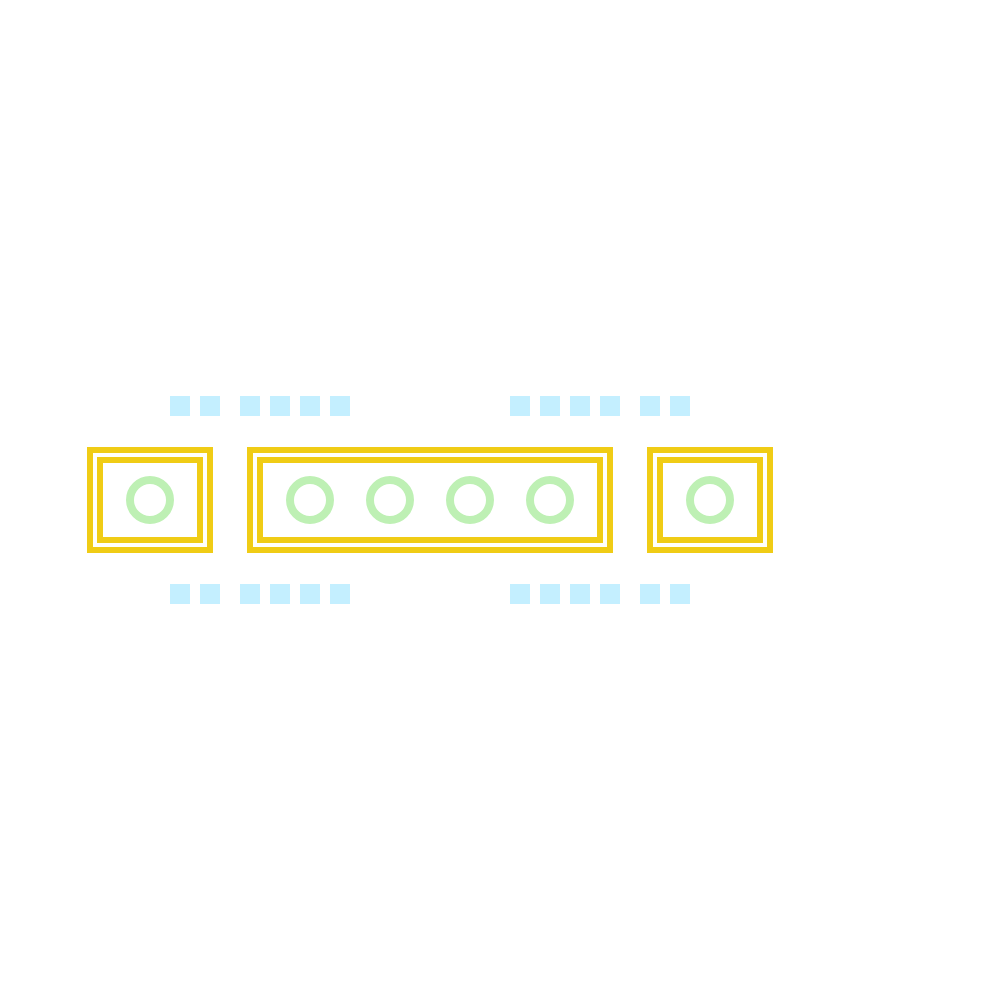 <mxfile version="24.5.3" type="device">
  <diagram name="Page-1" id="ZcRAXSWJTWcisyccbfvs">
    <mxGraphModel dx="1478" dy="264" grid="1" gridSize="5" guides="1" tooltips="1" connect="1" arrows="1" fold="1" page="0" pageScale="1" pageWidth="827" pageHeight="1169" math="0" shadow="0">
      <root>
        <mxCell id="0" />
        <mxCell id="1" parent="0" />
        <mxCell id="aZooovynMMBxmRVDPCQJ-146" value="" style="rounded=0;whiteSpace=wrap;html=1;strokeColor=none;fillColor=none;" parent="1" vertex="1">
          <mxGeometry x="-210" y="570" width="500" height="500" as="geometry" />
        </mxCell>
        <mxCell id="aZooovynMMBxmRVDPCQJ-81" value="" style="endArrow=none;html=1;rounded=0;strokeWidth=4;strokeColor=#FFFFFF;" parent="1" edge="1">
          <mxGeometry width="50" height="50" relative="1" as="geometry">
            <mxPoint x="210" y="820" as="sourcePoint" />
            <mxPoint x="210" y="820" as="targetPoint" />
            <Array as="points">
              <mxPoint x="210" y="875" />
              <mxPoint x="185" y="855" />
              <mxPoint x="185" y="880" />
              <mxPoint x="165" y="920" />
              <mxPoint x="145" y="920" />
              <mxPoint x="105" y="880" />
              <mxPoint x="-95" y="880" />
              <mxPoint x="-135" y="920" />
              <mxPoint x="-175" y="920" />
              <mxPoint x="-175" y="720" />
              <mxPoint x="-135" y="720" />
              <mxPoint x="-95" y="760" />
              <mxPoint x="105" y="760" />
              <mxPoint x="145" y="720" />
              <mxPoint x="165" y="720" />
              <mxPoint x="185" y="760" />
              <mxPoint x="185" y="785" />
              <mxPoint x="210" y="765" />
            </Array>
          </mxGeometry>
        </mxCell>
        <mxCell id="aZooovynMMBxmRVDPCQJ-82" value="" style="endArrow=none;html=1;rounded=0;strokeWidth=4;strokeColor=#FFFFFF;" parent="1" edge="1">
          <mxGeometry width="50" height="50" relative="1" as="geometry">
            <mxPoint x="-95" y="880" as="sourcePoint" />
            <mxPoint x="-95" y="760" as="targetPoint" />
          </mxGeometry>
        </mxCell>
        <mxCell id="aZooovynMMBxmRVDPCQJ-83" value="" style="endArrow=none;html=1;rounded=0;strokeWidth=4;strokeColor=#FFFFFF;" parent="1" edge="1">
          <mxGeometry width="50" height="50" relative="1" as="geometry">
            <mxPoint x="105" y="880" as="sourcePoint" />
            <mxPoint x="105" y="760" as="targetPoint" />
          </mxGeometry>
        </mxCell>
        <mxCell id="aZooovynMMBxmRVDPCQJ-84" value="" style="endArrow=none;html=1;rounded=0;strokeWidth=4;strokeColor=#FFFFFF;" parent="1" edge="1">
          <mxGeometry width="50" height="50" relative="1" as="geometry">
            <mxPoint x="185" y="880" as="sourcePoint" />
            <mxPoint x="185" y="760" as="targetPoint" />
          </mxGeometry>
        </mxCell>
        <mxCell id="aZooovynMMBxmRVDPCQJ-89" value="" style="endArrow=none;html=1;rounded=0;strokeWidth=4;strokeColor=#FFFFFF;" parent="1" edge="1">
          <mxGeometry width="50" height="50" relative="1" as="geometry">
            <mxPoint x="-175" y="855" as="sourcePoint" />
            <mxPoint x="185" y="855" as="targetPoint" />
          </mxGeometry>
        </mxCell>
        <mxCell id="aZooovynMMBxmRVDPCQJ-90" value="" style="endArrow=none;html=1;rounded=0;strokeWidth=4;strokeColor=#FFFFFF;" parent="1" edge="1">
          <mxGeometry width="50" height="50" relative="1" as="geometry">
            <mxPoint x="-175" y="785" as="sourcePoint" />
            <mxPoint x="185" y="785" as="targetPoint" />
          </mxGeometry>
        </mxCell>
        <mxCell id="aZooovynMMBxmRVDPCQJ-97" value="" style="rounded=0;whiteSpace=wrap;html=1;strokeColor=none;fillColor=#C4EFFF;" parent="1" vertex="1">
          <mxGeometry x="-125" y="768" width="10" height="10" as="geometry" />
        </mxCell>
        <mxCell id="aZooovynMMBxmRVDPCQJ-98" value="" style="rounded=0;whiteSpace=wrap;html=1;strokeColor=none;fillColor=#C4EFFF;" parent="1" vertex="1">
          <mxGeometry x="-110" y="768" width="10" height="10" as="geometry" />
        </mxCell>
        <mxCell id="aZooovynMMBxmRVDPCQJ-99" value="" style="rounded=0;whiteSpace=wrap;html=1;strokeColor=none;fillColor=#C4EFFF;" parent="1" vertex="1">
          <mxGeometry x="-90" y="768" width="10" height="10" as="geometry" />
        </mxCell>
        <mxCell id="aZooovynMMBxmRVDPCQJ-100" value="" style="rounded=0;whiteSpace=wrap;html=1;strokeColor=none;fillColor=#C4EFFF;" parent="1" vertex="1">
          <mxGeometry x="-75" y="768" width="10" height="10" as="geometry" />
        </mxCell>
        <mxCell id="aZooovynMMBxmRVDPCQJ-101" value="" style="rounded=0;whiteSpace=wrap;html=1;strokeColor=none;fillColor=#C4EFFF;" parent="1" vertex="1">
          <mxGeometry x="-60" y="768" width="10" height="10" as="geometry" />
        </mxCell>
        <mxCell id="aZooovynMMBxmRVDPCQJ-102" value="" style="rounded=0;whiteSpace=wrap;html=1;strokeColor=none;fillColor=#C4EFFF;" parent="1" vertex="1">
          <mxGeometry x="-45" y="768" width="10" height="10" as="geometry" />
        </mxCell>
        <mxCell id="aZooovynMMBxmRVDPCQJ-108" value="" style="rounded=0;whiteSpace=wrap;html=1;strokeColor=none;fillColor=#C4EFFF;" parent="1" vertex="1">
          <mxGeometry x="45" y="768" width="10" height="10" as="geometry" />
        </mxCell>
        <mxCell id="aZooovynMMBxmRVDPCQJ-109" value="" style="rounded=0;whiteSpace=wrap;html=1;strokeColor=none;fillColor=#C4EFFF;" parent="1" vertex="1">
          <mxGeometry x="60" y="768" width="10" height="10" as="geometry" />
        </mxCell>
        <mxCell id="aZooovynMMBxmRVDPCQJ-110" value="" style="rounded=0;whiteSpace=wrap;html=1;strokeColor=none;fillColor=#C4EFFF;" parent="1" vertex="1">
          <mxGeometry x="75" y="768" width="10" height="10" as="geometry" />
        </mxCell>
        <mxCell id="aZooovynMMBxmRVDPCQJ-111" value="" style="rounded=0;whiteSpace=wrap;html=1;strokeColor=none;fillColor=#C4EFFF;" parent="1" vertex="1">
          <mxGeometry x="90" y="768" width="10" height="10" as="geometry" />
        </mxCell>
        <mxCell id="aZooovynMMBxmRVDPCQJ-112" value="" style="rounded=0;whiteSpace=wrap;html=1;strokeColor=none;fillColor=#C4EFFF;" parent="1" vertex="1">
          <mxGeometry x="110" y="768" width="10" height="10" as="geometry" />
        </mxCell>
        <mxCell id="aZooovynMMBxmRVDPCQJ-113" value="" style="rounded=0;whiteSpace=wrap;html=1;strokeColor=none;fillColor=#C4EFFF;" parent="1" vertex="1">
          <mxGeometry x="125" y="768" width="10" height="10" as="geometry" />
        </mxCell>
        <mxCell id="aZooovynMMBxmRVDPCQJ-121" value="" style="rounded=0;whiteSpace=wrap;html=1;strokeColor=none;fillColor=#C4EFFF;" parent="1" vertex="1">
          <mxGeometry x="-125" y="862" width="10" height="10" as="geometry" />
        </mxCell>
        <mxCell id="aZooovynMMBxmRVDPCQJ-122" value="" style="rounded=0;whiteSpace=wrap;html=1;strokeColor=none;fillColor=#C4EFFF;" parent="1" vertex="1">
          <mxGeometry x="-110" y="862" width="10" height="10" as="geometry" />
        </mxCell>
        <mxCell id="aZooovynMMBxmRVDPCQJ-123" value="" style="rounded=0;whiteSpace=wrap;html=1;strokeColor=none;fillColor=#C4EFFF;" parent="1" vertex="1">
          <mxGeometry x="-90" y="862" width="10" height="10" as="geometry" />
        </mxCell>
        <mxCell id="aZooovynMMBxmRVDPCQJ-124" value="" style="rounded=0;whiteSpace=wrap;html=1;strokeColor=none;fillColor=#C4EFFF;" parent="1" vertex="1">
          <mxGeometry x="-75" y="862" width="10" height="10" as="geometry" />
        </mxCell>
        <mxCell id="aZooovynMMBxmRVDPCQJ-125" value="" style="rounded=0;whiteSpace=wrap;html=1;strokeColor=none;fillColor=#C4EFFF;" parent="1" vertex="1">
          <mxGeometry x="-60" y="862" width="10" height="10" as="geometry" />
        </mxCell>
        <mxCell id="aZooovynMMBxmRVDPCQJ-126" value="" style="rounded=0;whiteSpace=wrap;html=1;strokeColor=none;fillColor=#C4EFFF;" parent="1" vertex="1">
          <mxGeometry x="-45" y="862" width="10" height="10" as="geometry" />
        </mxCell>
        <mxCell id="aZooovynMMBxmRVDPCQJ-132" value="" style="rounded=0;whiteSpace=wrap;html=1;strokeColor=none;fillColor=#C4EFFF;" parent="1" vertex="1">
          <mxGeometry x="45" y="862" width="10" height="10" as="geometry" />
        </mxCell>
        <mxCell id="aZooovynMMBxmRVDPCQJ-133" value="" style="rounded=0;whiteSpace=wrap;html=1;strokeColor=none;fillColor=#C4EFFF;" parent="1" vertex="1">
          <mxGeometry x="60" y="862" width="10" height="10" as="geometry" />
        </mxCell>
        <mxCell id="aZooovynMMBxmRVDPCQJ-134" value="" style="rounded=0;whiteSpace=wrap;html=1;strokeColor=none;fillColor=#C4EFFF;" parent="1" vertex="1">
          <mxGeometry x="75" y="862" width="10" height="10" as="geometry" />
        </mxCell>
        <mxCell id="aZooovynMMBxmRVDPCQJ-135" value="" style="rounded=0;whiteSpace=wrap;html=1;strokeColor=none;fillColor=#C4EFFF;" parent="1" vertex="1">
          <mxGeometry x="90" y="862" width="10" height="10" as="geometry" />
        </mxCell>
        <mxCell id="aZooovynMMBxmRVDPCQJ-136" value="" style="rounded=0;whiteSpace=wrap;html=1;strokeColor=none;fillColor=#C4EFFF;" parent="1" vertex="1">
          <mxGeometry x="110" y="862" width="10" height="10" as="geometry" />
        </mxCell>
        <mxCell id="aZooovynMMBxmRVDPCQJ-137" value="" style="rounded=0;whiteSpace=wrap;html=1;strokeColor=none;fillColor=#C4EFFF;" parent="1" vertex="1">
          <mxGeometry x="125" y="862" width="10" height="10" as="geometry" />
        </mxCell>
        <mxCell id="aZooovynMMBxmRVDPCQJ-142" value="" style="endArrow=none;html=1;rounded=0;strokeWidth=4;strokeColor=#FFFFFF;" parent="1" edge="1">
          <mxGeometry width="50" height="50" relative="1" as="geometry">
            <mxPoint x="-175" y="880" as="sourcePoint" />
            <mxPoint x="185" y="880" as="targetPoint" />
          </mxGeometry>
        </mxCell>
        <mxCell id="aZooovynMMBxmRVDPCQJ-143" value="" style="endArrow=none;html=1;rounded=0;strokeWidth=4;strokeColor=#FFFFFF;" parent="1" edge="1">
          <mxGeometry width="50" height="50" relative="1" as="geometry">
            <mxPoint x="-175" y="760" as="sourcePoint" />
            <mxPoint x="185" y="760" as="targetPoint" />
          </mxGeometry>
        </mxCell>
        <mxCell id="bXdlv_uk7NeRqHD_MFzQ-2" value="" style="rounded=0;whiteSpace=wrap;html=1;fillColor=none;strokeWidth=3;strokeColor=#F0CC16;" parent="1" vertex="1">
          <mxGeometry x="-85" y="795" width="180" height="50" as="geometry" />
        </mxCell>
        <mxCell id="bXdlv_uk7NeRqHD_MFzQ-3" value="" style="rounded=0;whiteSpace=wrap;html=1;fillColor=none;strokeWidth=3;strokeColor=#F0CC16;" parent="1" vertex="1">
          <mxGeometry x="-80" y="800" width="170" height="40" as="geometry" />
        </mxCell>
        <mxCell id="bXdlv_uk7NeRqHD_MFzQ-4" value="" style="rounded=0;whiteSpace=wrap;html=1;fillColor=none;strokeWidth=3;strokeColor=#F0CC16;" parent="1" vertex="1">
          <mxGeometry x="115" y="795" width="60" height="50" as="geometry" />
        </mxCell>
        <mxCell id="bXdlv_uk7NeRqHD_MFzQ-5" value="" style="rounded=0;whiteSpace=wrap;html=1;fillColor=none;strokeWidth=3;strokeColor=#F0CC16;" parent="1" vertex="1">
          <mxGeometry x="120" y="800" width="50" height="40" as="geometry" />
        </mxCell>
        <mxCell id="bXdlv_uk7NeRqHD_MFzQ-6" value="" style="rounded=0;whiteSpace=wrap;html=1;fillColor=none;strokeWidth=3;strokeColor=#F0CC16;" parent="1" vertex="1">
          <mxGeometry x="-165" y="795" width="60" height="50" as="geometry" />
        </mxCell>
        <mxCell id="bXdlv_uk7NeRqHD_MFzQ-7" value="" style="rounded=0;whiteSpace=wrap;html=1;fillColor=none;strokeWidth=3;strokeColor=#F0CC16;" parent="1" vertex="1">
          <mxGeometry x="-160" y="800" width="50" height="40" as="geometry" />
        </mxCell>
        <mxCell id="bXdlv_uk7NeRqHD_MFzQ-9" value="" style="ellipse;whiteSpace=wrap;html=1;strokeWidth=4;strokeColor=#BEF0B4;" parent="1" vertex="1">
          <mxGeometry x="-65" y="810" width="20" height="20" as="geometry" />
        </mxCell>
        <mxCell id="bXdlv_uk7NeRqHD_MFzQ-10" value="" style="ellipse;whiteSpace=wrap;html=1;strokeWidth=4;strokeColor=#BEF0B4;" parent="1" vertex="1">
          <mxGeometry x="-145" y="810" width="20" height="20" as="geometry" />
        </mxCell>
        <mxCell id="bXdlv_uk7NeRqHD_MFzQ-11" value="" style="ellipse;whiteSpace=wrap;html=1;strokeWidth=4;strokeColor=#BEF0B4;" parent="1" vertex="1">
          <mxGeometry x="55" y="810" width="20" height="20" as="geometry" />
        </mxCell>
        <mxCell id="bXdlv_uk7NeRqHD_MFzQ-12" value="" style="ellipse;whiteSpace=wrap;html=1;strokeWidth=4;strokeColor=#BEF0B4;" parent="1" vertex="1">
          <mxGeometry x="-25" y="810" width="20" height="20" as="geometry" />
        </mxCell>
        <mxCell id="bXdlv_uk7NeRqHD_MFzQ-13" value="" style="ellipse;whiteSpace=wrap;html=1;strokeWidth=4;strokeColor=#BEF0B4;" parent="1" vertex="1">
          <mxGeometry x="15" y="810" width="20" height="20" as="geometry" />
        </mxCell>
        <mxCell id="bXdlv_uk7NeRqHD_MFzQ-14" value="" style="ellipse;whiteSpace=wrap;html=1;strokeWidth=4;strokeColor=#BEF0B4;" parent="1" vertex="1">
          <mxGeometry x="135" y="810" width="20" height="20" as="geometry" />
        </mxCell>
      </root>
    </mxGraphModel>
  </diagram>
</mxfile>
